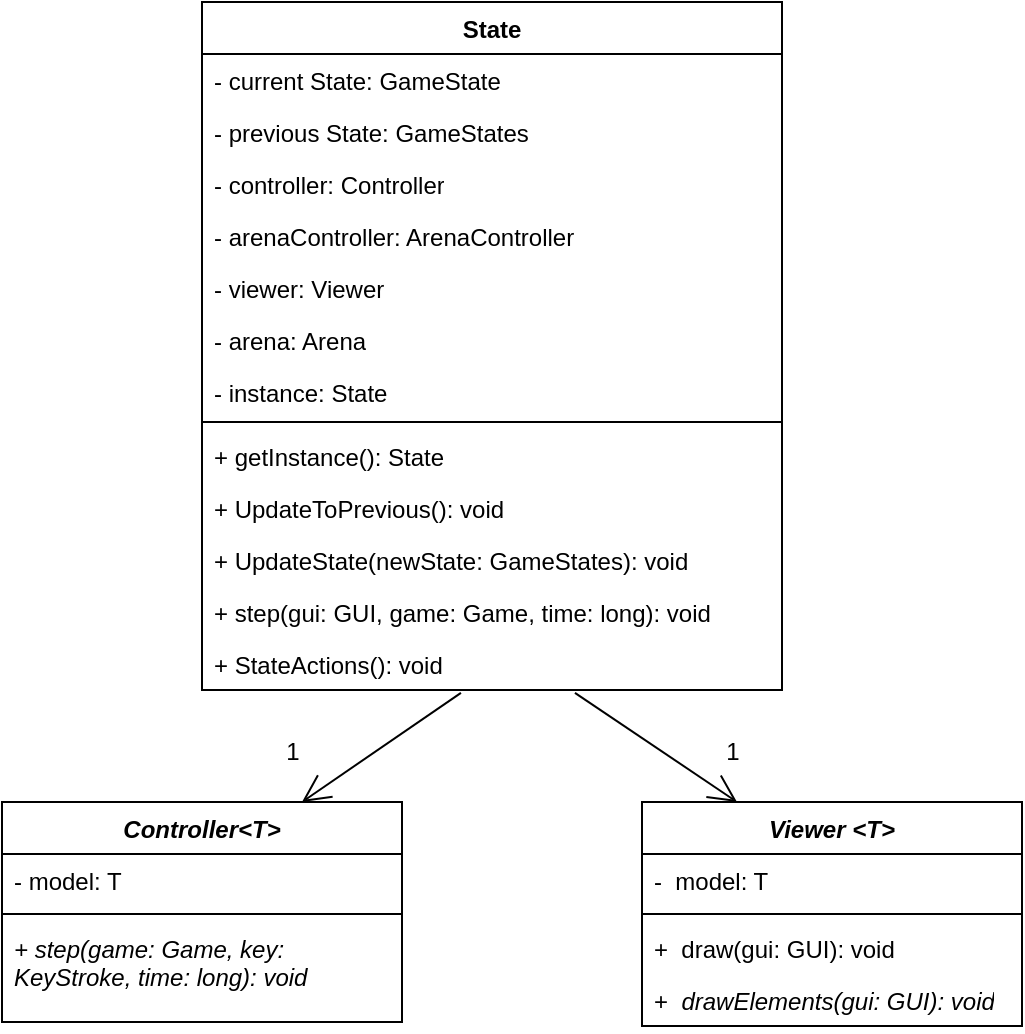 <mxfile version="22.1.11" type="onedrive">
  <diagram name="Página-1" id="W5G2J0wnMfzIYMOtUg4S">
    <mxGraphModel dx="1500" dy="690" grid="1" gridSize="10" guides="1" tooltips="1" connect="1" arrows="1" fold="1" page="1" pageScale="1" pageWidth="827" pageHeight="1169" background="#ffffff" math="0" shadow="0">
      <root>
        <mxCell id="0" />
        <mxCell id="1" parent="0" />
        <mxCell id="wWDBmjKthGbnU3NOrO-4-1" value="State" style="swimlane;fontStyle=1;align=center;verticalAlign=top;childLayout=stackLayout;horizontal=1;startSize=26;horizontalStack=0;resizeParent=1;resizeParentMax=0;resizeLast=0;collapsible=1;marginBottom=0;whiteSpace=wrap;html=1;" parent="1" vertex="1">
          <mxGeometry x="290" y="120" width="290" height="344" as="geometry" />
        </mxCell>
        <mxCell id="wWDBmjKthGbnU3NOrO-4-2" value="- current State: GameState&lt;span style=&quot;white-space: pre;&quot;&gt;&#x9;&lt;/span&gt;" style="text;strokeColor=none;fillColor=none;align=left;verticalAlign=top;spacingLeft=4;spacingRight=4;overflow=hidden;rotatable=0;points=[[0,0.5],[1,0.5]];portConstraint=eastwest;whiteSpace=wrap;html=1;" parent="wWDBmjKthGbnU3NOrO-4-1" vertex="1">
          <mxGeometry y="26" width="290" height="26" as="geometry" />
        </mxCell>
        <mxCell id="wWDBmjKthGbnU3NOrO-4-5" value="- previous State: GameStates" style="text;strokeColor=none;fillColor=none;align=left;verticalAlign=top;spacingLeft=4;spacingRight=4;overflow=hidden;rotatable=0;points=[[0,0.5],[1,0.5]];portConstraint=eastwest;whiteSpace=wrap;html=1;" parent="wWDBmjKthGbnU3NOrO-4-1" vertex="1">
          <mxGeometry y="52" width="290" height="26" as="geometry" />
        </mxCell>
        <mxCell id="wWDBmjKthGbnU3NOrO-4-6" value="- controller: Controller" style="text;strokeColor=none;fillColor=none;align=left;verticalAlign=top;spacingLeft=4;spacingRight=4;overflow=hidden;rotatable=0;points=[[0,0.5],[1,0.5]];portConstraint=eastwest;whiteSpace=wrap;html=1;" parent="wWDBmjKthGbnU3NOrO-4-1" vertex="1">
          <mxGeometry y="78" width="290" height="26" as="geometry" />
        </mxCell>
        <mxCell id="ehpNrMSOmlnod_uX3iP3-2" value="- arenaController: ArenaController" style="text;strokeColor=none;fillColor=none;align=left;verticalAlign=top;spacingLeft=4;spacingRight=4;overflow=hidden;rotatable=0;points=[[0,0.5],[1,0.5]];portConstraint=eastwest;whiteSpace=wrap;html=1;" vertex="1" parent="wWDBmjKthGbnU3NOrO-4-1">
          <mxGeometry y="104" width="290" height="26" as="geometry" />
        </mxCell>
        <mxCell id="wWDBmjKthGbnU3NOrO-4-7" value="- viewer: Viewer" style="text;strokeColor=none;fillColor=none;align=left;verticalAlign=top;spacingLeft=4;spacingRight=4;overflow=hidden;rotatable=0;points=[[0,0.5],[1,0.5]];portConstraint=eastwest;whiteSpace=wrap;html=1;" parent="wWDBmjKthGbnU3NOrO-4-1" vertex="1">
          <mxGeometry y="130" width="290" height="26" as="geometry" />
        </mxCell>
        <mxCell id="wWDBmjKthGbnU3NOrO-4-8" value="- arena: Arena" style="text;strokeColor=none;fillColor=none;align=left;verticalAlign=top;spacingLeft=4;spacingRight=4;overflow=hidden;rotatable=0;points=[[0,0.5],[1,0.5]];portConstraint=eastwest;whiteSpace=wrap;html=1;" parent="wWDBmjKthGbnU3NOrO-4-1" vertex="1">
          <mxGeometry y="156" width="290" height="26" as="geometry" />
        </mxCell>
        <mxCell id="wWDBmjKthGbnU3NOrO-4-9" value="&lt;div&gt;- instance: State&lt;/div&gt;&lt;div&gt;&lt;br&gt;&lt;/div&gt;&lt;div&gt;&lt;br&gt;&lt;/div&gt;" style="text;strokeColor=none;fillColor=none;align=left;verticalAlign=top;spacingLeft=4;spacingRight=4;overflow=hidden;rotatable=0;points=[[0,0.5],[1,0.5]];portConstraint=eastwest;whiteSpace=wrap;html=1;" parent="wWDBmjKthGbnU3NOrO-4-1" vertex="1">
          <mxGeometry y="182" width="290" height="24" as="geometry" />
        </mxCell>
        <mxCell id="wWDBmjKthGbnU3NOrO-4-3" value="" style="line;strokeWidth=1;fillColor=none;align=left;verticalAlign=middle;spacingTop=-1;spacingLeft=3;spacingRight=3;rotatable=0;labelPosition=right;points=[];portConstraint=eastwest;strokeColor=inherit;" parent="wWDBmjKthGbnU3NOrO-4-1" vertex="1">
          <mxGeometry y="206" width="290" height="8" as="geometry" />
        </mxCell>
        <mxCell id="wWDBmjKthGbnU3NOrO-4-4" value="+ getInstance(): State" style="text;strokeColor=none;fillColor=none;align=left;verticalAlign=top;spacingLeft=4;spacingRight=4;overflow=hidden;rotatable=0;points=[[0,0.5],[1,0.5]];portConstraint=eastwest;whiteSpace=wrap;html=1;" parent="wWDBmjKthGbnU3NOrO-4-1" vertex="1">
          <mxGeometry y="214" width="290" height="26" as="geometry" />
        </mxCell>
        <mxCell id="ehpNrMSOmlnod_uX3iP3-3" value="+ UpdateToPrevious(): void" style="text;strokeColor=none;fillColor=none;align=left;verticalAlign=top;spacingLeft=4;spacingRight=4;overflow=hidden;rotatable=0;points=[[0,0.5],[1,0.5]];portConstraint=eastwest;whiteSpace=wrap;html=1;" vertex="1" parent="wWDBmjKthGbnU3NOrO-4-1">
          <mxGeometry y="240" width="290" height="26" as="geometry" />
        </mxCell>
        <mxCell id="wWDBmjKthGbnU3NOrO-4-12" value="+ UpdateState(newState: GameStates): void" style="text;strokeColor=none;fillColor=none;align=left;verticalAlign=top;spacingLeft=4;spacingRight=4;overflow=hidden;rotatable=0;points=[[0,0.5],[1,0.5]];portConstraint=eastwest;whiteSpace=wrap;html=1;" parent="wWDBmjKthGbnU3NOrO-4-1" vertex="1">
          <mxGeometry y="266" width="290" height="26" as="geometry" />
        </mxCell>
        <mxCell id="wWDBmjKthGbnU3NOrO-4-13" value="+ step(gui: GUI, game: Game, time: long): void" style="text;strokeColor=none;fillColor=none;align=left;verticalAlign=top;spacingLeft=4;spacingRight=4;overflow=hidden;rotatable=0;points=[[0,0.5],[1,0.5]];portConstraint=eastwest;whiteSpace=wrap;html=1;" parent="wWDBmjKthGbnU3NOrO-4-1" vertex="1">
          <mxGeometry y="292" width="290" height="26" as="geometry" />
        </mxCell>
        <mxCell id="wWDBmjKthGbnU3NOrO-4-14" value="+ StateActions(): void" style="text;strokeColor=none;fillColor=none;align=left;verticalAlign=top;spacingLeft=4;spacingRight=4;overflow=hidden;rotatable=0;points=[[0,0.5],[1,0.5]];portConstraint=eastwest;whiteSpace=wrap;html=1;" parent="wWDBmjKthGbnU3NOrO-4-1" vertex="1">
          <mxGeometry y="318" width="290" height="26" as="geometry" />
        </mxCell>
        <mxCell id="wWDBmjKthGbnU3NOrO-4-15" value="&lt;i&gt;Controller&amp;lt;T&amp;gt;&lt;/i&gt;" style="swimlane;fontStyle=1;align=center;verticalAlign=top;childLayout=stackLayout;horizontal=1;startSize=26;horizontalStack=0;resizeParent=1;resizeParentMax=0;resizeLast=0;collapsible=1;marginBottom=0;whiteSpace=wrap;html=1;" parent="1" vertex="1">
          <mxGeometry x="190" y="520" width="200" height="110" as="geometry" />
        </mxCell>
        <mxCell id="wWDBmjKthGbnU3NOrO-4-16" value="- model: T" style="text;strokeColor=none;fillColor=none;align=left;verticalAlign=top;spacingLeft=4;spacingRight=4;overflow=hidden;rotatable=0;points=[[0,0.5],[1,0.5]];portConstraint=eastwest;whiteSpace=wrap;html=1;" parent="wWDBmjKthGbnU3NOrO-4-15" vertex="1">
          <mxGeometry y="26" width="200" height="26" as="geometry" />
        </mxCell>
        <mxCell id="wWDBmjKthGbnU3NOrO-4-17" value="" style="line;strokeWidth=1;fillColor=none;align=left;verticalAlign=middle;spacingTop=-1;spacingLeft=3;spacingRight=3;rotatable=0;labelPosition=right;points=[];portConstraint=eastwest;strokeColor=inherit;" parent="wWDBmjKthGbnU3NOrO-4-15" vertex="1">
          <mxGeometry y="52" width="200" height="8" as="geometry" />
        </mxCell>
        <mxCell id="wWDBmjKthGbnU3NOrO-4-18" value="&lt;i&gt;+ step(game: Game, key: KeyStroke, time: long): void&lt;/i&gt;" style="text;strokeColor=none;fillColor=none;align=left;verticalAlign=top;spacingLeft=4;spacingRight=4;overflow=hidden;rotatable=0;points=[[0,0.5],[1,0.5]];portConstraint=eastwest;whiteSpace=wrap;html=1;" parent="wWDBmjKthGbnU3NOrO-4-15" vertex="1">
          <mxGeometry y="60" width="200" height="50" as="geometry" />
        </mxCell>
        <mxCell id="wWDBmjKthGbnU3NOrO-4-19" value="&lt;i&gt;Viewer &amp;lt;T&amp;gt;&lt;/i&gt;" style="swimlane;fontStyle=1;align=center;verticalAlign=top;childLayout=stackLayout;horizontal=1;startSize=26;horizontalStack=0;resizeParent=1;resizeParentMax=0;resizeLast=0;collapsible=1;marginBottom=0;whiteSpace=wrap;html=1;" parent="1" vertex="1">
          <mxGeometry x="510" y="520" width="190" height="112" as="geometry" />
        </mxCell>
        <mxCell id="wWDBmjKthGbnU3NOrO-4-20" value="-&amp;nbsp; model: T" style="text;strokeColor=none;fillColor=none;align=left;verticalAlign=top;spacingLeft=4;spacingRight=4;overflow=hidden;rotatable=0;points=[[0,0.5],[1,0.5]];portConstraint=eastwest;whiteSpace=wrap;html=1;" parent="wWDBmjKthGbnU3NOrO-4-19" vertex="1">
          <mxGeometry y="26" width="190" height="26" as="geometry" />
        </mxCell>
        <mxCell id="wWDBmjKthGbnU3NOrO-4-21" value="" style="line;strokeWidth=1;fillColor=none;align=left;verticalAlign=middle;spacingTop=-1;spacingLeft=3;spacingRight=3;rotatable=0;labelPosition=right;points=[];portConstraint=eastwest;strokeColor=inherit;" parent="wWDBmjKthGbnU3NOrO-4-19" vertex="1">
          <mxGeometry y="52" width="190" height="8" as="geometry" />
        </mxCell>
        <mxCell id="wWDBmjKthGbnU3NOrO-4-22" value="+&amp;nbsp; draw(gui: GUI): void" style="text;strokeColor=none;fillColor=none;align=left;verticalAlign=top;spacingLeft=4;spacingRight=4;overflow=hidden;rotatable=0;points=[[0,0.5],[1,0.5]];portConstraint=eastwest;whiteSpace=wrap;html=1;" parent="wWDBmjKthGbnU3NOrO-4-19" vertex="1">
          <mxGeometry y="60" width="190" height="26" as="geometry" />
        </mxCell>
        <mxCell id="wWDBmjKthGbnU3NOrO-4-23" value="+&amp;nbsp; &lt;i&gt;drawElements(gui: GUI): void&lt;/i&gt;" style="text;strokeColor=none;fillColor=none;align=left;verticalAlign=top;spacingLeft=4;spacingRight=4;overflow=hidden;rotatable=0;points=[[0,0.5],[1,0.5]];portConstraint=eastwest;whiteSpace=wrap;html=1;" parent="wWDBmjKthGbnU3NOrO-4-19" vertex="1">
          <mxGeometry y="86" width="190" height="26" as="geometry" />
        </mxCell>
        <mxCell id="wWDBmjKthGbnU3NOrO-4-26" value="" style="endArrow=open;endFill=1;endSize=12;html=1;rounded=0;exitX=0.412;exitY=1.054;exitDx=0;exitDy=0;exitPerimeter=0;entryX=0.75;entryY=0;entryDx=0;entryDy=0;" parent="1" target="wWDBmjKthGbnU3NOrO-4-15" edge="1">
          <mxGeometry width="160" relative="1" as="geometry">
            <mxPoint x="419.48" y="465.404" as="sourcePoint" />
            <mxPoint x="270" y="520" as="targetPoint" />
          </mxGeometry>
        </mxCell>
        <mxCell id="wWDBmjKthGbnU3NOrO-4-27" value="1" style="text;html=1;align=center;verticalAlign=middle;resizable=0;points=[];autosize=1;strokeColor=none;fillColor=none;" parent="1" vertex="1">
          <mxGeometry x="320" y="480" width="30" height="30" as="geometry" />
        </mxCell>
        <mxCell id="wWDBmjKthGbnU3NOrO-4-28" value="" style="endArrow=open;endFill=1;endSize=12;html=1;rounded=0;exitX=0.643;exitY=1.054;exitDx=0;exitDy=0;exitPerimeter=0;entryX=0.25;entryY=0;entryDx=0;entryDy=0;" parent="1" source="wWDBmjKthGbnU3NOrO-4-14" target="wWDBmjKthGbnU3NOrO-4-19" edge="1">
          <mxGeometry width="160" relative="1" as="geometry">
            <mxPoint x="410" y="430" as="sourcePoint" />
            <mxPoint x="590" y="520" as="targetPoint" />
          </mxGeometry>
        </mxCell>
        <mxCell id="wWDBmjKthGbnU3NOrO-4-29" value="1" style="text;html=1;align=center;verticalAlign=middle;resizable=0;points=[];autosize=1;strokeColor=none;fillColor=none;" parent="1" vertex="1">
          <mxGeometry x="540" y="480" width="30" height="30" as="geometry" />
        </mxCell>
      </root>
    </mxGraphModel>
  </diagram>
</mxfile>
